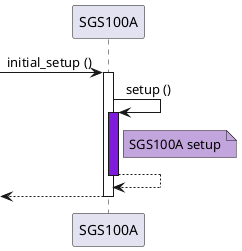 @startuml

participant SGS100A as sgs

[-> sgs ++: initial_setup ()
sgs -> sgs: setup ()
activate sgs #7F1CDB
note right of sgs #C2A5DC: SGS100A setup
return
return

@enduml
